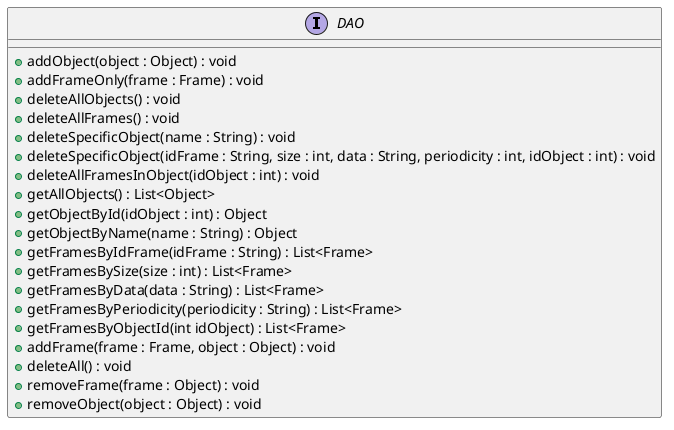 @startuml

interface DAO
{
+ addObject(object : Object) : void
+ addFrameOnly(frame : Frame) : void
+ deleteAllObjects() : void
+ deleteAllFrames() : void
+ deleteSpecificObject(name : String) : void
+ deleteSpecificObject(idFrame : String, size : int, data : String, periodicity : int, idObject : int) : void
+ deleteAllFramesInObject(idObject : int) : void
+ getAllObjects() : List<Object>
+ getObjectById(idObject : int) : Object
+ getObjectByName(name : String) : Object
+ getFramesByIdFrame(idFrame : String) : List<Frame>
+ getFramesBySize(size : int) : List<Frame>
+ getFramesByData(data : String) : List<Frame>
+ getFramesByPeriodicity(periodicity : String) : List<Frame>
+ getFramesByObjectId(int idObject) : List<Frame>
+ addFrame(frame : Frame, object : Object) : void
+ deleteAll() : void
+ removeFrame(frame : Object) : void
+ removeObject(object : Object) : void
}

@enduml